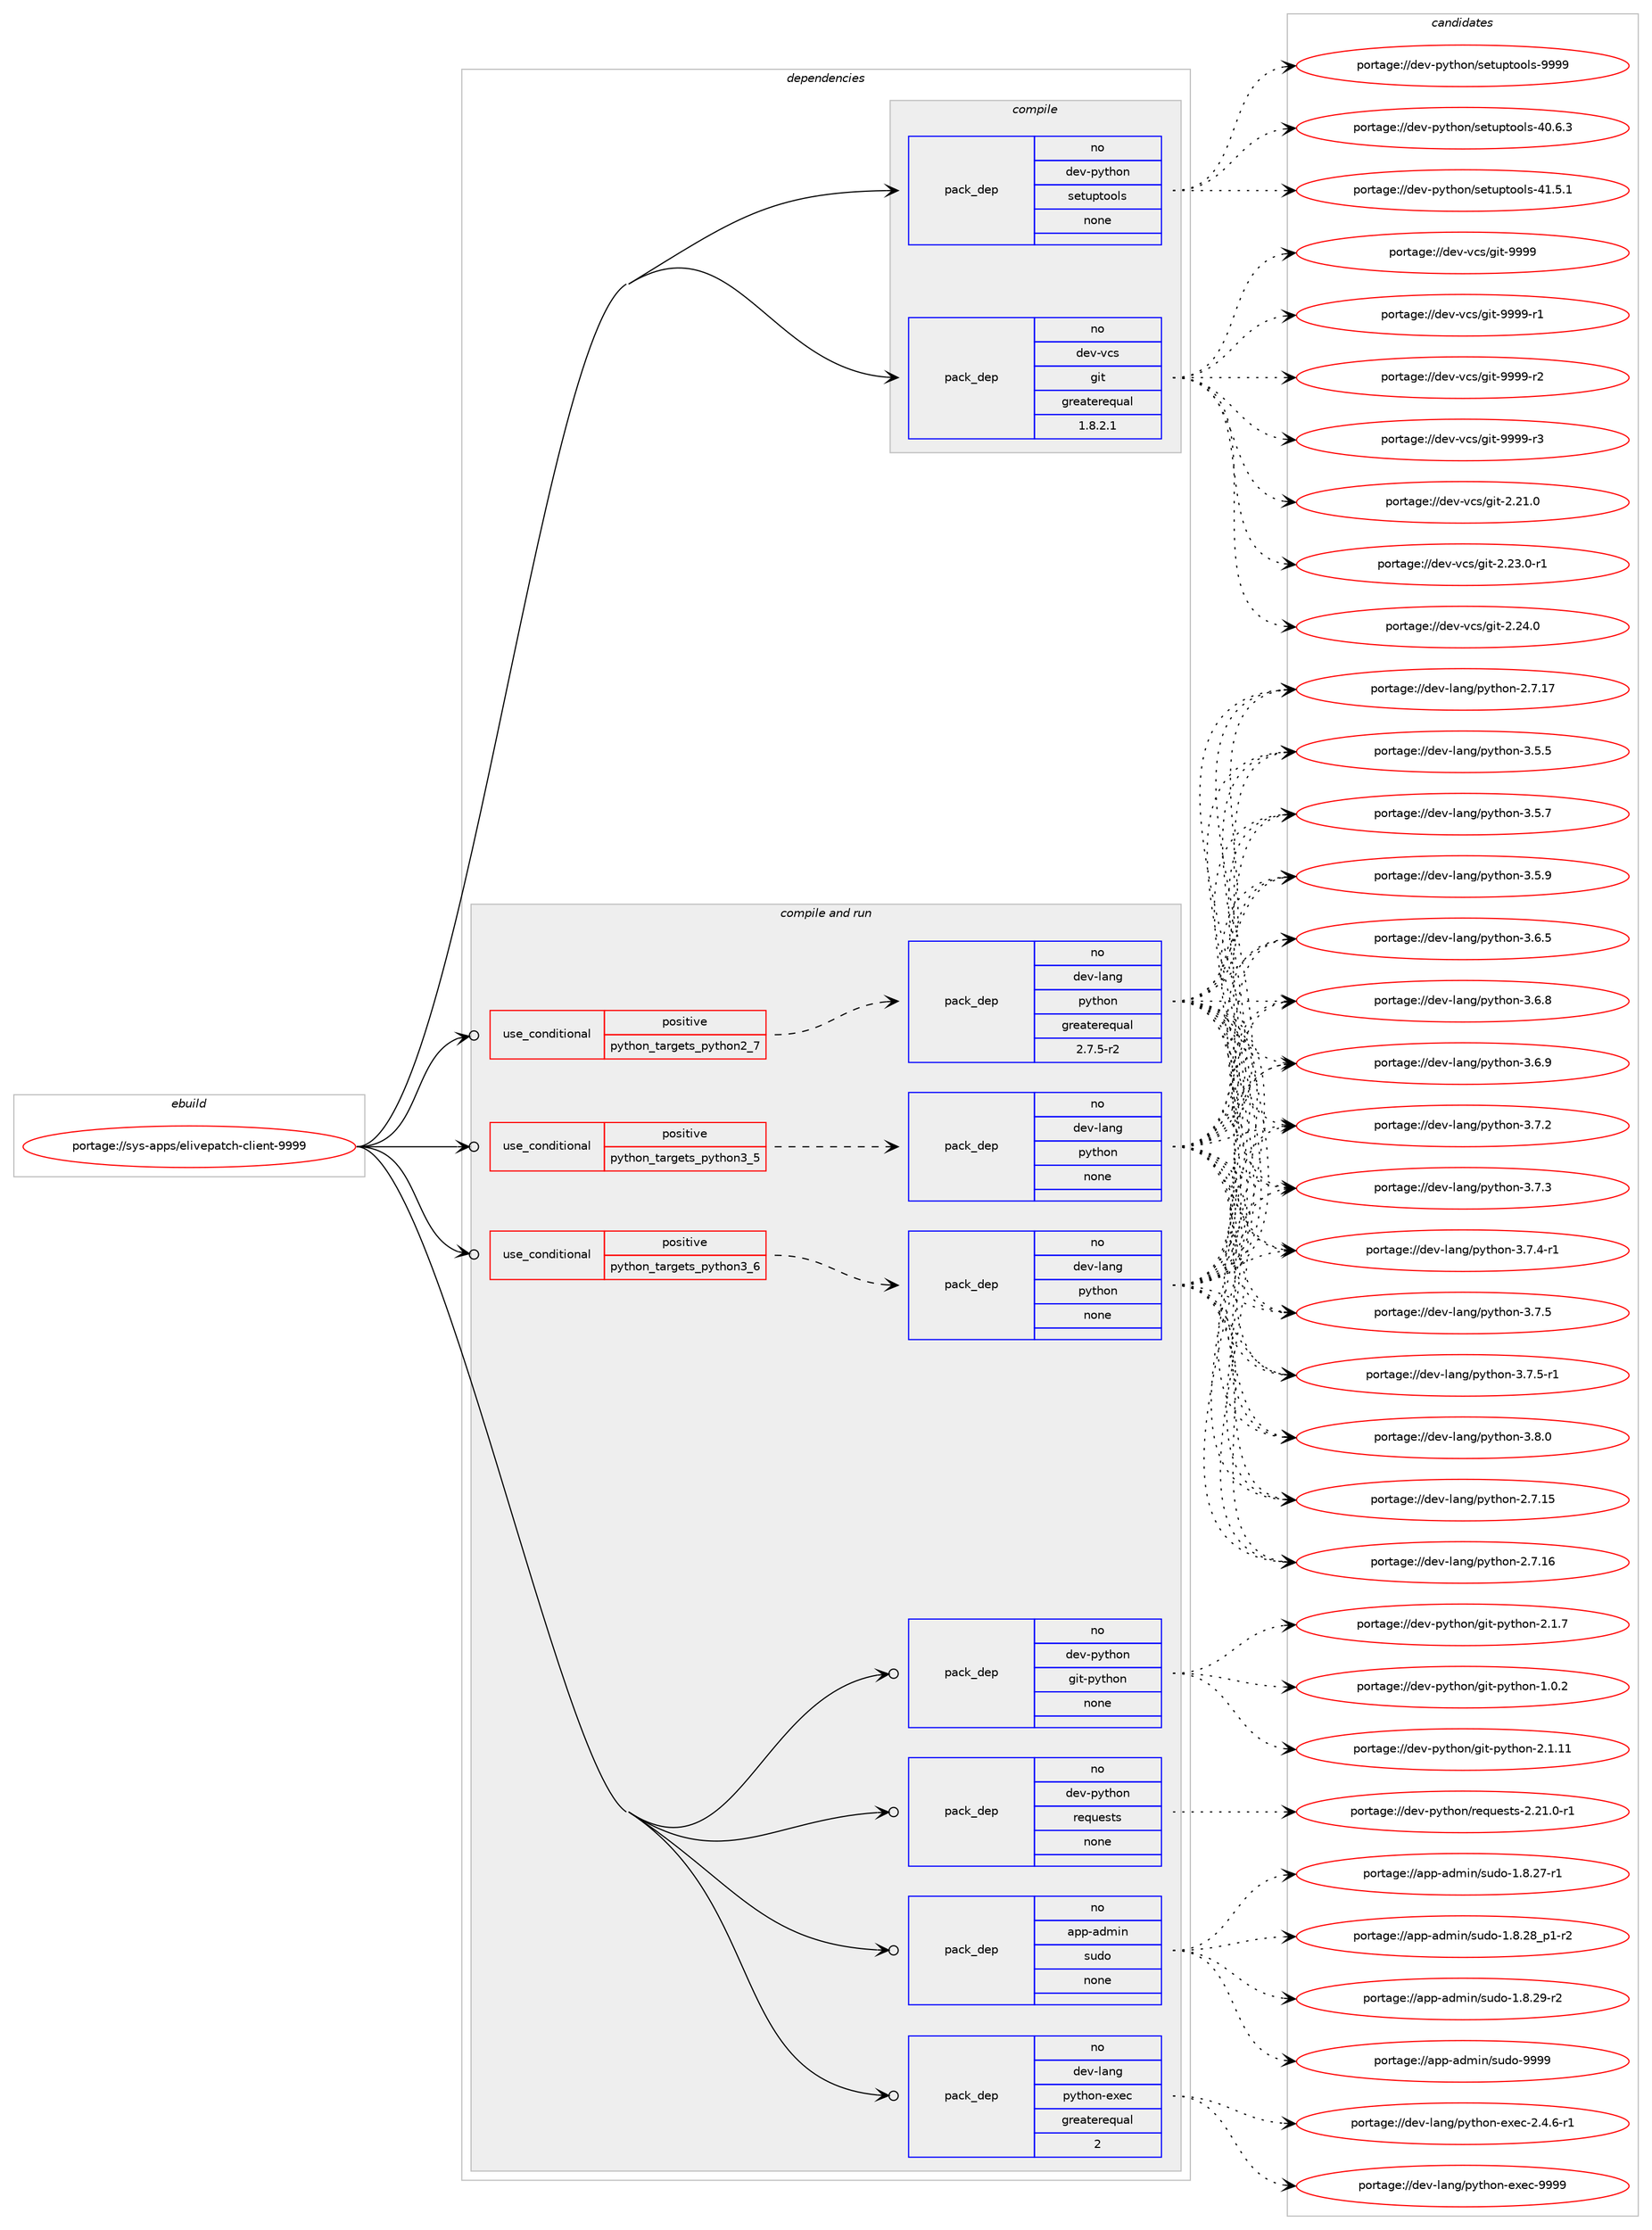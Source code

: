 digraph prolog {

# *************
# Graph options
# *************

newrank=true;
concentrate=true;
compound=true;
graph [rankdir=LR,fontname=Helvetica,fontsize=10,ranksep=1.5];#, ranksep=2.5, nodesep=0.2];
edge  [arrowhead=vee];
node  [fontname=Helvetica,fontsize=10];

# **********
# The ebuild
# **********

subgraph cluster_leftcol {
color=gray;
rank=same;
label=<<i>ebuild</i>>;
id [label="portage://sys-apps/elivepatch-client-9999", color=red, width=4, href="../sys-apps/elivepatch-client-9999.svg"];
}

# ****************
# The dependencies
# ****************

subgraph cluster_midcol {
color=gray;
label=<<i>dependencies</i>>;
subgraph cluster_compile {
fillcolor="#eeeeee";
style=filled;
label=<<i>compile</i>>;
subgraph pack301629 {
dependency407359 [label=<<TABLE BORDER="0" CELLBORDER="1" CELLSPACING="0" CELLPADDING="4" WIDTH="220"><TR><TD ROWSPAN="6" CELLPADDING="30">pack_dep</TD></TR><TR><TD WIDTH="110">no</TD></TR><TR><TD>dev-python</TD></TR><TR><TD>setuptools</TD></TR><TR><TD>none</TD></TR><TR><TD></TD></TR></TABLE>>, shape=none, color=blue];
}
id:e -> dependency407359:w [weight=20,style="solid",arrowhead="vee"];
subgraph pack301630 {
dependency407360 [label=<<TABLE BORDER="0" CELLBORDER="1" CELLSPACING="0" CELLPADDING="4" WIDTH="220"><TR><TD ROWSPAN="6" CELLPADDING="30">pack_dep</TD></TR><TR><TD WIDTH="110">no</TD></TR><TR><TD>dev-vcs</TD></TR><TR><TD>git</TD></TR><TR><TD>greaterequal</TD></TR><TR><TD>1.8.2.1</TD></TR></TABLE>>, shape=none, color=blue];
}
id:e -> dependency407360:w [weight=20,style="solid",arrowhead="vee"];
}
subgraph cluster_compileandrun {
fillcolor="#eeeeee";
style=filled;
label=<<i>compile and run</i>>;
subgraph cond98914 {
dependency407361 [label=<<TABLE BORDER="0" CELLBORDER="1" CELLSPACING="0" CELLPADDING="4"><TR><TD ROWSPAN="3" CELLPADDING="10">use_conditional</TD></TR><TR><TD>positive</TD></TR><TR><TD>python_targets_python2_7</TD></TR></TABLE>>, shape=none, color=red];
subgraph pack301631 {
dependency407362 [label=<<TABLE BORDER="0" CELLBORDER="1" CELLSPACING="0" CELLPADDING="4" WIDTH="220"><TR><TD ROWSPAN="6" CELLPADDING="30">pack_dep</TD></TR><TR><TD WIDTH="110">no</TD></TR><TR><TD>dev-lang</TD></TR><TR><TD>python</TD></TR><TR><TD>greaterequal</TD></TR><TR><TD>2.7.5-r2</TD></TR></TABLE>>, shape=none, color=blue];
}
dependency407361:e -> dependency407362:w [weight=20,style="dashed",arrowhead="vee"];
}
id:e -> dependency407361:w [weight=20,style="solid",arrowhead="odotvee"];
subgraph cond98915 {
dependency407363 [label=<<TABLE BORDER="0" CELLBORDER="1" CELLSPACING="0" CELLPADDING="4"><TR><TD ROWSPAN="3" CELLPADDING="10">use_conditional</TD></TR><TR><TD>positive</TD></TR><TR><TD>python_targets_python3_5</TD></TR></TABLE>>, shape=none, color=red];
subgraph pack301632 {
dependency407364 [label=<<TABLE BORDER="0" CELLBORDER="1" CELLSPACING="0" CELLPADDING="4" WIDTH="220"><TR><TD ROWSPAN="6" CELLPADDING="30">pack_dep</TD></TR><TR><TD WIDTH="110">no</TD></TR><TR><TD>dev-lang</TD></TR><TR><TD>python</TD></TR><TR><TD>none</TD></TR><TR><TD></TD></TR></TABLE>>, shape=none, color=blue];
}
dependency407363:e -> dependency407364:w [weight=20,style="dashed",arrowhead="vee"];
}
id:e -> dependency407363:w [weight=20,style="solid",arrowhead="odotvee"];
subgraph cond98916 {
dependency407365 [label=<<TABLE BORDER="0" CELLBORDER="1" CELLSPACING="0" CELLPADDING="4"><TR><TD ROWSPAN="3" CELLPADDING="10">use_conditional</TD></TR><TR><TD>positive</TD></TR><TR><TD>python_targets_python3_6</TD></TR></TABLE>>, shape=none, color=red];
subgraph pack301633 {
dependency407366 [label=<<TABLE BORDER="0" CELLBORDER="1" CELLSPACING="0" CELLPADDING="4" WIDTH="220"><TR><TD ROWSPAN="6" CELLPADDING="30">pack_dep</TD></TR><TR><TD WIDTH="110">no</TD></TR><TR><TD>dev-lang</TD></TR><TR><TD>python</TD></TR><TR><TD>none</TD></TR><TR><TD></TD></TR></TABLE>>, shape=none, color=blue];
}
dependency407365:e -> dependency407366:w [weight=20,style="dashed",arrowhead="vee"];
}
id:e -> dependency407365:w [weight=20,style="solid",arrowhead="odotvee"];
subgraph pack301634 {
dependency407367 [label=<<TABLE BORDER="0" CELLBORDER="1" CELLSPACING="0" CELLPADDING="4" WIDTH="220"><TR><TD ROWSPAN="6" CELLPADDING="30">pack_dep</TD></TR><TR><TD WIDTH="110">no</TD></TR><TR><TD>app-admin</TD></TR><TR><TD>sudo</TD></TR><TR><TD>none</TD></TR><TR><TD></TD></TR></TABLE>>, shape=none, color=blue];
}
id:e -> dependency407367:w [weight=20,style="solid",arrowhead="odotvee"];
subgraph pack301635 {
dependency407368 [label=<<TABLE BORDER="0" CELLBORDER="1" CELLSPACING="0" CELLPADDING="4" WIDTH="220"><TR><TD ROWSPAN="6" CELLPADDING="30">pack_dep</TD></TR><TR><TD WIDTH="110">no</TD></TR><TR><TD>dev-lang</TD></TR><TR><TD>python-exec</TD></TR><TR><TD>greaterequal</TD></TR><TR><TD>2</TD></TR></TABLE>>, shape=none, color=blue];
}
id:e -> dependency407368:w [weight=20,style="solid",arrowhead="odotvee"];
subgraph pack301636 {
dependency407369 [label=<<TABLE BORDER="0" CELLBORDER="1" CELLSPACING="0" CELLPADDING="4" WIDTH="220"><TR><TD ROWSPAN="6" CELLPADDING="30">pack_dep</TD></TR><TR><TD WIDTH="110">no</TD></TR><TR><TD>dev-python</TD></TR><TR><TD>git-python</TD></TR><TR><TD>none</TD></TR><TR><TD></TD></TR></TABLE>>, shape=none, color=blue];
}
id:e -> dependency407369:w [weight=20,style="solid",arrowhead="odotvee"];
subgraph pack301637 {
dependency407370 [label=<<TABLE BORDER="0" CELLBORDER="1" CELLSPACING="0" CELLPADDING="4" WIDTH="220"><TR><TD ROWSPAN="6" CELLPADDING="30">pack_dep</TD></TR><TR><TD WIDTH="110">no</TD></TR><TR><TD>dev-python</TD></TR><TR><TD>requests</TD></TR><TR><TD>none</TD></TR><TR><TD></TD></TR></TABLE>>, shape=none, color=blue];
}
id:e -> dependency407370:w [weight=20,style="solid",arrowhead="odotvee"];
}
subgraph cluster_run {
fillcolor="#eeeeee";
style=filled;
label=<<i>run</i>>;
}
}

# **************
# The candidates
# **************

subgraph cluster_choices {
rank=same;
color=gray;
label=<<i>candidates</i>>;

subgraph choice301629 {
color=black;
nodesep=1;
choiceportage100101118451121211161041111104711510111611711211611111110811545524846544651 [label="portage://dev-python/setuptools-40.6.3", color=red, width=4,href="../dev-python/setuptools-40.6.3.svg"];
choiceportage100101118451121211161041111104711510111611711211611111110811545524946534649 [label="portage://dev-python/setuptools-41.5.1", color=red, width=4,href="../dev-python/setuptools-41.5.1.svg"];
choiceportage10010111845112121116104111110471151011161171121161111111081154557575757 [label="portage://dev-python/setuptools-9999", color=red, width=4,href="../dev-python/setuptools-9999.svg"];
dependency407359:e -> choiceportage100101118451121211161041111104711510111611711211611111110811545524846544651:w [style=dotted,weight="100"];
dependency407359:e -> choiceportage100101118451121211161041111104711510111611711211611111110811545524946534649:w [style=dotted,weight="100"];
dependency407359:e -> choiceportage10010111845112121116104111110471151011161171121161111111081154557575757:w [style=dotted,weight="100"];
}
subgraph choice301630 {
color=black;
nodesep=1;
choiceportage10010111845118991154710310511645504650494648 [label="portage://dev-vcs/git-2.21.0", color=red, width=4,href="../dev-vcs/git-2.21.0.svg"];
choiceportage100101118451189911547103105116455046505146484511449 [label="portage://dev-vcs/git-2.23.0-r1", color=red, width=4,href="../dev-vcs/git-2.23.0-r1.svg"];
choiceportage10010111845118991154710310511645504650524648 [label="portage://dev-vcs/git-2.24.0", color=red, width=4,href="../dev-vcs/git-2.24.0.svg"];
choiceportage1001011184511899115471031051164557575757 [label="portage://dev-vcs/git-9999", color=red, width=4,href="../dev-vcs/git-9999.svg"];
choiceportage10010111845118991154710310511645575757574511449 [label="portage://dev-vcs/git-9999-r1", color=red, width=4,href="../dev-vcs/git-9999-r1.svg"];
choiceportage10010111845118991154710310511645575757574511450 [label="portage://dev-vcs/git-9999-r2", color=red, width=4,href="../dev-vcs/git-9999-r2.svg"];
choiceportage10010111845118991154710310511645575757574511451 [label="portage://dev-vcs/git-9999-r3", color=red, width=4,href="../dev-vcs/git-9999-r3.svg"];
dependency407360:e -> choiceportage10010111845118991154710310511645504650494648:w [style=dotted,weight="100"];
dependency407360:e -> choiceportage100101118451189911547103105116455046505146484511449:w [style=dotted,weight="100"];
dependency407360:e -> choiceportage10010111845118991154710310511645504650524648:w [style=dotted,weight="100"];
dependency407360:e -> choiceportage1001011184511899115471031051164557575757:w [style=dotted,weight="100"];
dependency407360:e -> choiceportage10010111845118991154710310511645575757574511449:w [style=dotted,weight="100"];
dependency407360:e -> choiceportage10010111845118991154710310511645575757574511450:w [style=dotted,weight="100"];
dependency407360:e -> choiceportage10010111845118991154710310511645575757574511451:w [style=dotted,weight="100"];
}
subgraph choice301631 {
color=black;
nodesep=1;
choiceportage10010111845108971101034711212111610411111045504655464953 [label="portage://dev-lang/python-2.7.15", color=red, width=4,href="../dev-lang/python-2.7.15.svg"];
choiceportage10010111845108971101034711212111610411111045504655464954 [label="portage://dev-lang/python-2.7.16", color=red, width=4,href="../dev-lang/python-2.7.16.svg"];
choiceportage10010111845108971101034711212111610411111045504655464955 [label="portage://dev-lang/python-2.7.17", color=red, width=4,href="../dev-lang/python-2.7.17.svg"];
choiceportage100101118451089711010347112121116104111110455146534653 [label="portage://dev-lang/python-3.5.5", color=red, width=4,href="../dev-lang/python-3.5.5.svg"];
choiceportage100101118451089711010347112121116104111110455146534655 [label="portage://dev-lang/python-3.5.7", color=red, width=4,href="../dev-lang/python-3.5.7.svg"];
choiceportage100101118451089711010347112121116104111110455146534657 [label="portage://dev-lang/python-3.5.9", color=red, width=4,href="../dev-lang/python-3.5.9.svg"];
choiceportage100101118451089711010347112121116104111110455146544653 [label="portage://dev-lang/python-3.6.5", color=red, width=4,href="../dev-lang/python-3.6.5.svg"];
choiceportage100101118451089711010347112121116104111110455146544656 [label="portage://dev-lang/python-3.6.8", color=red, width=4,href="../dev-lang/python-3.6.8.svg"];
choiceportage100101118451089711010347112121116104111110455146544657 [label="portage://dev-lang/python-3.6.9", color=red, width=4,href="../dev-lang/python-3.6.9.svg"];
choiceportage100101118451089711010347112121116104111110455146554650 [label="portage://dev-lang/python-3.7.2", color=red, width=4,href="../dev-lang/python-3.7.2.svg"];
choiceportage100101118451089711010347112121116104111110455146554651 [label="portage://dev-lang/python-3.7.3", color=red, width=4,href="../dev-lang/python-3.7.3.svg"];
choiceportage1001011184510897110103471121211161041111104551465546524511449 [label="portage://dev-lang/python-3.7.4-r1", color=red, width=4,href="../dev-lang/python-3.7.4-r1.svg"];
choiceportage100101118451089711010347112121116104111110455146554653 [label="portage://dev-lang/python-3.7.5", color=red, width=4,href="../dev-lang/python-3.7.5.svg"];
choiceportage1001011184510897110103471121211161041111104551465546534511449 [label="portage://dev-lang/python-3.7.5-r1", color=red, width=4,href="../dev-lang/python-3.7.5-r1.svg"];
choiceportage100101118451089711010347112121116104111110455146564648 [label="portage://dev-lang/python-3.8.0", color=red, width=4,href="../dev-lang/python-3.8.0.svg"];
dependency407362:e -> choiceportage10010111845108971101034711212111610411111045504655464953:w [style=dotted,weight="100"];
dependency407362:e -> choiceportage10010111845108971101034711212111610411111045504655464954:w [style=dotted,weight="100"];
dependency407362:e -> choiceportage10010111845108971101034711212111610411111045504655464955:w [style=dotted,weight="100"];
dependency407362:e -> choiceportage100101118451089711010347112121116104111110455146534653:w [style=dotted,weight="100"];
dependency407362:e -> choiceportage100101118451089711010347112121116104111110455146534655:w [style=dotted,weight="100"];
dependency407362:e -> choiceportage100101118451089711010347112121116104111110455146534657:w [style=dotted,weight="100"];
dependency407362:e -> choiceportage100101118451089711010347112121116104111110455146544653:w [style=dotted,weight="100"];
dependency407362:e -> choiceportage100101118451089711010347112121116104111110455146544656:w [style=dotted,weight="100"];
dependency407362:e -> choiceportage100101118451089711010347112121116104111110455146544657:w [style=dotted,weight="100"];
dependency407362:e -> choiceportage100101118451089711010347112121116104111110455146554650:w [style=dotted,weight="100"];
dependency407362:e -> choiceportage100101118451089711010347112121116104111110455146554651:w [style=dotted,weight="100"];
dependency407362:e -> choiceportage1001011184510897110103471121211161041111104551465546524511449:w [style=dotted,weight="100"];
dependency407362:e -> choiceportage100101118451089711010347112121116104111110455146554653:w [style=dotted,weight="100"];
dependency407362:e -> choiceportage1001011184510897110103471121211161041111104551465546534511449:w [style=dotted,weight="100"];
dependency407362:e -> choiceportage100101118451089711010347112121116104111110455146564648:w [style=dotted,weight="100"];
}
subgraph choice301632 {
color=black;
nodesep=1;
choiceportage10010111845108971101034711212111610411111045504655464953 [label="portage://dev-lang/python-2.7.15", color=red, width=4,href="../dev-lang/python-2.7.15.svg"];
choiceportage10010111845108971101034711212111610411111045504655464954 [label="portage://dev-lang/python-2.7.16", color=red, width=4,href="../dev-lang/python-2.7.16.svg"];
choiceportage10010111845108971101034711212111610411111045504655464955 [label="portage://dev-lang/python-2.7.17", color=red, width=4,href="../dev-lang/python-2.7.17.svg"];
choiceportage100101118451089711010347112121116104111110455146534653 [label="portage://dev-lang/python-3.5.5", color=red, width=4,href="../dev-lang/python-3.5.5.svg"];
choiceportage100101118451089711010347112121116104111110455146534655 [label="portage://dev-lang/python-3.5.7", color=red, width=4,href="../dev-lang/python-3.5.7.svg"];
choiceportage100101118451089711010347112121116104111110455146534657 [label="portage://dev-lang/python-3.5.9", color=red, width=4,href="../dev-lang/python-3.5.9.svg"];
choiceportage100101118451089711010347112121116104111110455146544653 [label="portage://dev-lang/python-3.6.5", color=red, width=4,href="../dev-lang/python-3.6.5.svg"];
choiceportage100101118451089711010347112121116104111110455146544656 [label="portage://dev-lang/python-3.6.8", color=red, width=4,href="../dev-lang/python-3.6.8.svg"];
choiceportage100101118451089711010347112121116104111110455146544657 [label="portage://dev-lang/python-3.6.9", color=red, width=4,href="../dev-lang/python-3.6.9.svg"];
choiceportage100101118451089711010347112121116104111110455146554650 [label="portage://dev-lang/python-3.7.2", color=red, width=4,href="../dev-lang/python-3.7.2.svg"];
choiceportage100101118451089711010347112121116104111110455146554651 [label="portage://dev-lang/python-3.7.3", color=red, width=4,href="../dev-lang/python-3.7.3.svg"];
choiceportage1001011184510897110103471121211161041111104551465546524511449 [label="portage://dev-lang/python-3.7.4-r1", color=red, width=4,href="../dev-lang/python-3.7.4-r1.svg"];
choiceportage100101118451089711010347112121116104111110455146554653 [label="portage://dev-lang/python-3.7.5", color=red, width=4,href="../dev-lang/python-3.7.5.svg"];
choiceportage1001011184510897110103471121211161041111104551465546534511449 [label="portage://dev-lang/python-3.7.5-r1", color=red, width=4,href="../dev-lang/python-3.7.5-r1.svg"];
choiceportage100101118451089711010347112121116104111110455146564648 [label="portage://dev-lang/python-3.8.0", color=red, width=4,href="../dev-lang/python-3.8.0.svg"];
dependency407364:e -> choiceportage10010111845108971101034711212111610411111045504655464953:w [style=dotted,weight="100"];
dependency407364:e -> choiceportage10010111845108971101034711212111610411111045504655464954:w [style=dotted,weight="100"];
dependency407364:e -> choiceportage10010111845108971101034711212111610411111045504655464955:w [style=dotted,weight="100"];
dependency407364:e -> choiceportage100101118451089711010347112121116104111110455146534653:w [style=dotted,weight="100"];
dependency407364:e -> choiceportage100101118451089711010347112121116104111110455146534655:w [style=dotted,weight="100"];
dependency407364:e -> choiceportage100101118451089711010347112121116104111110455146534657:w [style=dotted,weight="100"];
dependency407364:e -> choiceportage100101118451089711010347112121116104111110455146544653:w [style=dotted,weight="100"];
dependency407364:e -> choiceportage100101118451089711010347112121116104111110455146544656:w [style=dotted,weight="100"];
dependency407364:e -> choiceportage100101118451089711010347112121116104111110455146544657:w [style=dotted,weight="100"];
dependency407364:e -> choiceportage100101118451089711010347112121116104111110455146554650:w [style=dotted,weight="100"];
dependency407364:e -> choiceportage100101118451089711010347112121116104111110455146554651:w [style=dotted,weight="100"];
dependency407364:e -> choiceportage1001011184510897110103471121211161041111104551465546524511449:w [style=dotted,weight="100"];
dependency407364:e -> choiceportage100101118451089711010347112121116104111110455146554653:w [style=dotted,weight="100"];
dependency407364:e -> choiceportage1001011184510897110103471121211161041111104551465546534511449:w [style=dotted,weight="100"];
dependency407364:e -> choiceportage100101118451089711010347112121116104111110455146564648:w [style=dotted,weight="100"];
}
subgraph choice301633 {
color=black;
nodesep=1;
choiceportage10010111845108971101034711212111610411111045504655464953 [label="portage://dev-lang/python-2.7.15", color=red, width=4,href="../dev-lang/python-2.7.15.svg"];
choiceportage10010111845108971101034711212111610411111045504655464954 [label="portage://dev-lang/python-2.7.16", color=red, width=4,href="../dev-lang/python-2.7.16.svg"];
choiceportage10010111845108971101034711212111610411111045504655464955 [label="portage://dev-lang/python-2.7.17", color=red, width=4,href="../dev-lang/python-2.7.17.svg"];
choiceportage100101118451089711010347112121116104111110455146534653 [label="portage://dev-lang/python-3.5.5", color=red, width=4,href="../dev-lang/python-3.5.5.svg"];
choiceportage100101118451089711010347112121116104111110455146534655 [label="portage://dev-lang/python-3.5.7", color=red, width=4,href="../dev-lang/python-3.5.7.svg"];
choiceportage100101118451089711010347112121116104111110455146534657 [label="portage://dev-lang/python-3.5.9", color=red, width=4,href="../dev-lang/python-3.5.9.svg"];
choiceportage100101118451089711010347112121116104111110455146544653 [label="portage://dev-lang/python-3.6.5", color=red, width=4,href="../dev-lang/python-3.6.5.svg"];
choiceportage100101118451089711010347112121116104111110455146544656 [label="portage://dev-lang/python-3.6.8", color=red, width=4,href="../dev-lang/python-3.6.8.svg"];
choiceportage100101118451089711010347112121116104111110455146544657 [label="portage://dev-lang/python-3.6.9", color=red, width=4,href="../dev-lang/python-3.6.9.svg"];
choiceportage100101118451089711010347112121116104111110455146554650 [label="portage://dev-lang/python-3.7.2", color=red, width=4,href="../dev-lang/python-3.7.2.svg"];
choiceportage100101118451089711010347112121116104111110455146554651 [label="portage://dev-lang/python-3.7.3", color=red, width=4,href="../dev-lang/python-3.7.3.svg"];
choiceportage1001011184510897110103471121211161041111104551465546524511449 [label="portage://dev-lang/python-3.7.4-r1", color=red, width=4,href="../dev-lang/python-3.7.4-r1.svg"];
choiceportage100101118451089711010347112121116104111110455146554653 [label="portage://dev-lang/python-3.7.5", color=red, width=4,href="../dev-lang/python-3.7.5.svg"];
choiceportage1001011184510897110103471121211161041111104551465546534511449 [label="portage://dev-lang/python-3.7.5-r1", color=red, width=4,href="../dev-lang/python-3.7.5-r1.svg"];
choiceportage100101118451089711010347112121116104111110455146564648 [label="portage://dev-lang/python-3.8.0", color=red, width=4,href="../dev-lang/python-3.8.0.svg"];
dependency407366:e -> choiceportage10010111845108971101034711212111610411111045504655464953:w [style=dotted,weight="100"];
dependency407366:e -> choiceportage10010111845108971101034711212111610411111045504655464954:w [style=dotted,weight="100"];
dependency407366:e -> choiceportage10010111845108971101034711212111610411111045504655464955:w [style=dotted,weight="100"];
dependency407366:e -> choiceportage100101118451089711010347112121116104111110455146534653:w [style=dotted,weight="100"];
dependency407366:e -> choiceportage100101118451089711010347112121116104111110455146534655:w [style=dotted,weight="100"];
dependency407366:e -> choiceportage100101118451089711010347112121116104111110455146534657:w [style=dotted,weight="100"];
dependency407366:e -> choiceportage100101118451089711010347112121116104111110455146544653:w [style=dotted,weight="100"];
dependency407366:e -> choiceportage100101118451089711010347112121116104111110455146544656:w [style=dotted,weight="100"];
dependency407366:e -> choiceportage100101118451089711010347112121116104111110455146544657:w [style=dotted,weight="100"];
dependency407366:e -> choiceportage100101118451089711010347112121116104111110455146554650:w [style=dotted,weight="100"];
dependency407366:e -> choiceportage100101118451089711010347112121116104111110455146554651:w [style=dotted,weight="100"];
dependency407366:e -> choiceportage1001011184510897110103471121211161041111104551465546524511449:w [style=dotted,weight="100"];
dependency407366:e -> choiceportage100101118451089711010347112121116104111110455146554653:w [style=dotted,weight="100"];
dependency407366:e -> choiceportage1001011184510897110103471121211161041111104551465546534511449:w [style=dotted,weight="100"];
dependency407366:e -> choiceportage100101118451089711010347112121116104111110455146564648:w [style=dotted,weight="100"];
}
subgraph choice301634 {
color=black;
nodesep=1;
choiceportage97112112459710010910511047115117100111454946564650554511449 [label="portage://app-admin/sudo-1.8.27-r1", color=red, width=4,href="../app-admin/sudo-1.8.27-r1.svg"];
choiceportage971121124597100109105110471151171001114549465646505695112494511450 [label="portage://app-admin/sudo-1.8.28_p1-r2", color=red, width=4,href="../app-admin/sudo-1.8.28_p1-r2.svg"];
choiceportage97112112459710010910511047115117100111454946564650574511450 [label="portage://app-admin/sudo-1.8.29-r2", color=red, width=4,href="../app-admin/sudo-1.8.29-r2.svg"];
choiceportage971121124597100109105110471151171001114557575757 [label="portage://app-admin/sudo-9999", color=red, width=4,href="../app-admin/sudo-9999.svg"];
dependency407367:e -> choiceportage97112112459710010910511047115117100111454946564650554511449:w [style=dotted,weight="100"];
dependency407367:e -> choiceportage971121124597100109105110471151171001114549465646505695112494511450:w [style=dotted,weight="100"];
dependency407367:e -> choiceportage97112112459710010910511047115117100111454946564650574511450:w [style=dotted,weight="100"];
dependency407367:e -> choiceportage971121124597100109105110471151171001114557575757:w [style=dotted,weight="100"];
}
subgraph choice301635 {
color=black;
nodesep=1;
choiceportage10010111845108971101034711212111610411111045101120101994550465246544511449 [label="portage://dev-lang/python-exec-2.4.6-r1", color=red, width=4,href="../dev-lang/python-exec-2.4.6-r1.svg"];
choiceportage10010111845108971101034711212111610411111045101120101994557575757 [label="portage://dev-lang/python-exec-9999", color=red, width=4,href="../dev-lang/python-exec-9999.svg"];
dependency407368:e -> choiceportage10010111845108971101034711212111610411111045101120101994550465246544511449:w [style=dotted,weight="100"];
dependency407368:e -> choiceportage10010111845108971101034711212111610411111045101120101994557575757:w [style=dotted,weight="100"];
}
subgraph choice301636 {
color=black;
nodesep=1;
choiceportage100101118451121211161041111104710310511645112121116104111110454946484650 [label="portage://dev-python/git-python-1.0.2", color=red, width=4,href="../dev-python/git-python-1.0.2.svg"];
choiceportage10010111845112121116104111110471031051164511212111610411111045504649464949 [label="portage://dev-python/git-python-2.1.11", color=red, width=4,href="../dev-python/git-python-2.1.11.svg"];
choiceportage100101118451121211161041111104710310511645112121116104111110455046494655 [label="portage://dev-python/git-python-2.1.7", color=red, width=4,href="../dev-python/git-python-2.1.7.svg"];
dependency407369:e -> choiceportage100101118451121211161041111104710310511645112121116104111110454946484650:w [style=dotted,weight="100"];
dependency407369:e -> choiceportage10010111845112121116104111110471031051164511212111610411111045504649464949:w [style=dotted,weight="100"];
dependency407369:e -> choiceportage100101118451121211161041111104710310511645112121116104111110455046494655:w [style=dotted,weight="100"];
}
subgraph choice301637 {
color=black;
nodesep=1;
choiceportage1001011184511212111610411111047114101113117101115116115455046504946484511449 [label="portage://dev-python/requests-2.21.0-r1", color=red, width=4,href="../dev-python/requests-2.21.0-r1.svg"];
dependency407370:e -> choiceportage1001011184511212111610411111047114101113117101115116115455046504946484511449:w [style=dotted,weight="100"];
}
}

}
